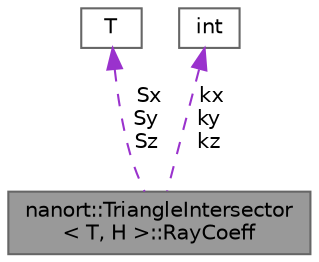 digraph "nanort::TriangleIntersector&lt; T, H &gt;::RayCoeff"
{
 // LATEX_PDF_SIZE
  bgcolor="transparent";
  edge [fontname=Helvetica,fontsize=10,labelfontname=Helvetica,labelfontsize=10];
  node [fontname=Helvetica,fontsize=10,shape=box,height=0.2,width=0.4];
  Node1 [label="nanort::TriangleIntersector\l\< T, H \>::RayCoeff",height=0.2,width=0.4,color="gray40", fillcolor="grey60", style="filled", fontcolor="black",tooltip=" "];
  Node2 -> Node1 [dir="back",color="darkorchid3",style="dashed",label=" Sx\nSy\nSz" ];
  Node2 [label="T",height=0.2,width=0.4,color="gray40", fillcolor="white", style="filled",tooltip=" "];
  Node3 -> Node1 [dir="back",color="darkorchid3",style="dashed",label=" kx\nky\nkz" ];
  Node3 [label="int",height=0.2,width=0.4,color="gray40", fillcolor="white", style="filled",tooltip=" "];
}
